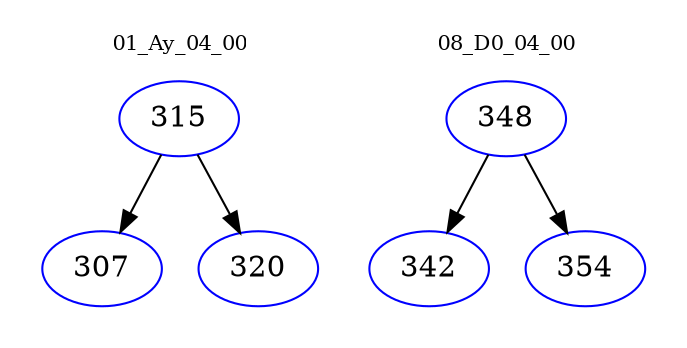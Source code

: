digraph{
subgraph cluster_0 {
color = white
label = "01_Ay_04_00";
fontsize=10;
T0_315 [label="315", color="blue"]
T0_315 -> T0_307 [color="black"]
T0_307 [label="307", color="blue"]
T0_315 -> T0_320 [color="black"]
T0_320 [label="320", color="blue"]
}
subgraph cluster_1 {
color = white
label = "08_D0_04_00";
fontsize=10;
T1_348 [label="348", color="blue"]
T1_348 -> T1_342 [color="black"]
T1_342 [label="342", color="blue"]
T1_348 -> T1_354 [color="black"]
T1_354 [label="354", color="blue"]
}
}
